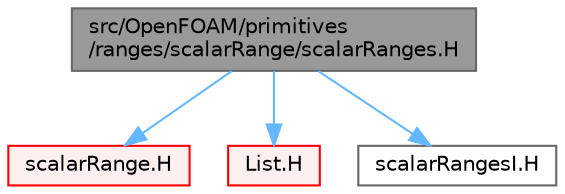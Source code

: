 digraph "src/OpenFOAM/primitives/ranges/scalarRange/scalarRanges.H"
{
 // LATEX_PDF_SIZE
  bgcolor="transparent";
  edge [fontname=Helvetica,fontsize=10,labelfontname=Helvetica,labelfontsize=10];
  node [fontname=Helvetica,fontsize=10,shape=box,height=0.2,width=0.4];
  Node1 [id="Node000001",label="src/OpenFOAM/primitives\l/ranges/scalarRange/scalarRanges.H",height=0.2,width=0.4,color="gray40", fillcolor="grey60", style="filled", fontcolor="black",tooltip=" "];
  Node1 -> Node2 [id="edge1_Node000001_Node000002",color="steelblue1",style="solid",tooltip=" "];
  Node2 [id="Node000002",label="scalarRange.H",height=0.2,width=0.4,color="red", fillcolor="#FFF0F0", style="filled",URL="$scalarRange_8H.html",tooltip=" "];
  Node1 -> Node35 [id="edge2_Node000001_Node000035",color="steelblue1",style="solid",tooltip=" "];
  Node35 [id="Node000035",label="List.H",height=0.2,width=0.4,color="red", fillcolor="#FFF0F0", style="filled",URL="$List_8H.html",tooltip=" "];
  Node1 -> Node89 [id="edge3_Node000001_Node000089",color="steelblue1",style="solid",tooltip=" "];
  Node89 [id="Node000089",label="scalarRangesI.H",height=0.2,width=0.4,color="grey40", fillcolor="white", style="filled",URL="$scalarRangesI_8H.html",tooltip=" "];
}
